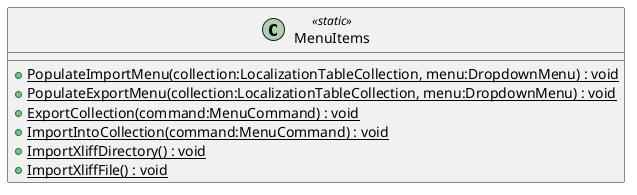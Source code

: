@startuml
class MenuItems <<static>> {
    + {static} PopulateImportMenu(collection:LocalizationTableCollection, menu:DropdownMenu) : void
    + {static} PopulateExportMenu(collection:LocalizationTableCollection, menu:DropdownMenu) : void
    + {static} ExportCollection(command:MenuCommand) : void
    + {static} ImportIntoCollection(command:MenuCommand) : void
    + {static} ImportXliffDirectory() : void
    + {static} ImportXliffFile() : void
}
@enduml
